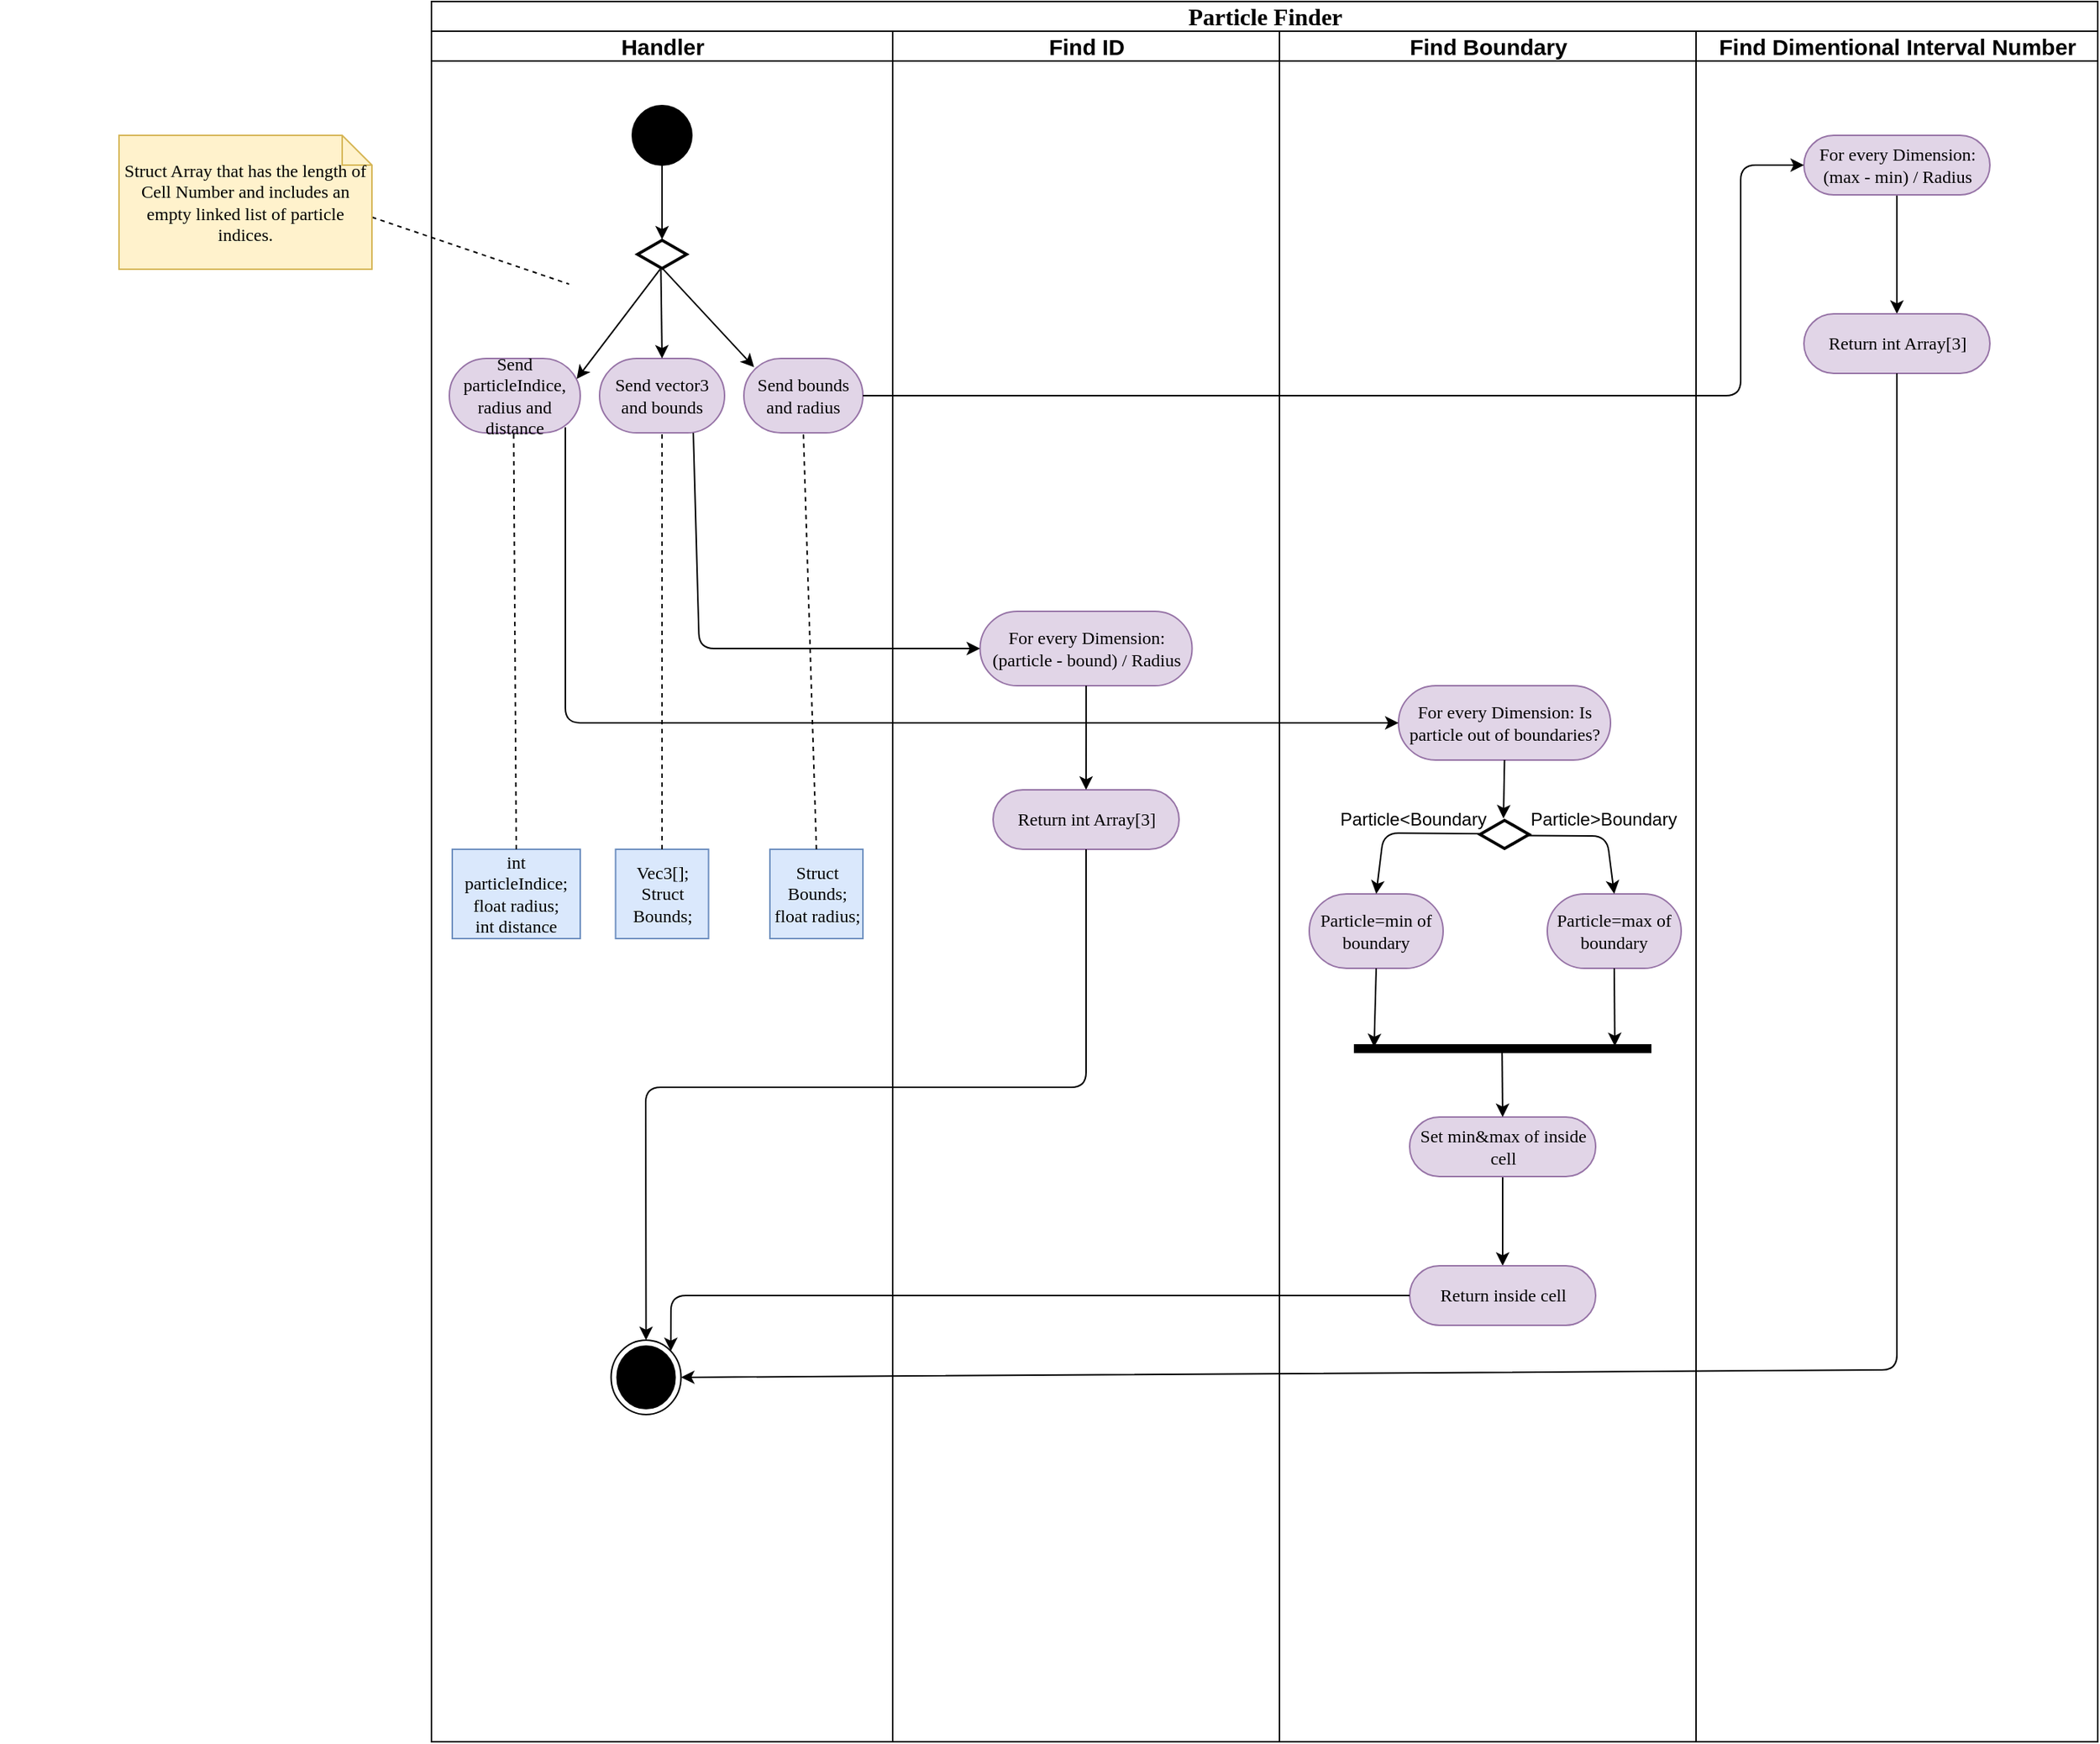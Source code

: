 <mxfile version="12.8.1" type="device"><diagram name="Page-1" id="0783ab3e-0a74-02c8-0abd-f7b4e66b4bec"><mxGraphModel dx="3220" dy="2288" grid="1" gridSize="10" guides="1" tooltips="1" connect="1" arrows="1" fold="1" page="1" pageScale="1" pageWidth="850" pageHeight="1100" background="#ffffff" math="0" shadow="0"><root><mxCell id="0"/><mxCell id="1" parent="0"/><mxCell id="iyxIDx-SKi2XZ2hmheYC-2" value="&lt;font style=&quot;font-size: 16px&quot;&gt;Particle Finder&lt;/font&gt;" style="swimlane;html=1;childLayout=stackLayout;startSize=20;rounded=0;shadow=0;comic=0;labelBackgroundColor=none;strokeWidth=1;fontFamily=Verdana;fontSize=14;align=center;" parent="1" vertex="1"><mxGeometry x="-480" y="-10" width="1120" height="1170" as="geometry"><mxRectangle x="40" y="20" width="60" height="20" as="alternateBounds"/></mxGeometry></mxCell><mxCell id="iyxIDx-SKi2XZ2hmheYC-3" value="&lt;font style=&quot;font-size: 15px;&quot;&gt;Handler&lt;/font&gt;" style="swimlane;html=1;startSize=20;fontSize=15;" parent="iyxIDx-SKi2XZ2hmheYC-2" vertex="1"><mxGeometry y="20" width="310" height="1150" as="geometry"/></mxCell><mxCell id="iyxIDx-SKi2XZ2hmheYC-128" value="" style="ellipse;whiteSpace=wrap;html=1;rounded=0;shadow=0;comic=0;labelBackgroundColor=none;strokeWidth=1;fillColor=#000000;fontFamily=Verdana;fontSize=12;align=center;" parent="iyxIDx-SKi2XZ2hmheYC-3" vertex="1"><mxGeometry x="135" y="50" width="40" height="40" as="geometry"/></mxCell><mxCell id="iyxIDx-SKi2XZ2hmheYC-131" value="Send vector3 and bounds" style="rounded=1;whiteSpace=wrap;html=1;shadow=0;comic=0;labelBackgroundColor=none;strokeWidth=1;fontFamily=Verdana;fontSize=12;align=center;arcSize=50;fillColor=#e1d5e7;strokeColor=#9673a6;" parent="iyxIDx-SKi2XZ2hmheYC-3" vertex="1"><mxGeometry x="113" y="220" width="84" height="50" as="geometry"/></mxCell><mxCell id="pmGwlJap9-wvX2rmIbSo-1" value="" style="endArrow=classic;html=1;entryX=0.5;entryY=0;entryDx=0;entryDy=0;exitX=0.5;exitY=1;exitDx=0;exitDy=0;entryPerimeter=0;" parent="iyxIDx-SKi2XZ2hmheYC-3" source="iyxIDx-SKi2XZ2hmheYC-128" target="oS_JaqvydWGipsdrDZeD-1" edge="1"><mxGeometry width="50" height="50" relative="1" as="geometry"><mxPoint x="-230" y="90" as="sourcePoint"/><mxPoint x="155" y="150.0" as="targetPoint"/></mxGeometry></mxCell><mxCell id="pmGwlJap9-wvX2rmIbSo-3" value="" style="endArrow=classic;html=1;entryX=0.5;entryY=0;entryDx=0;entryDy=0;exitX=0.476;exitY=1.021;exitDx=0;exitDy=0;exitPerimeter=0;" parent="iyxIDx-SKi2XZ2hmheYC-3" source="oS_JaqvydWGipsdrDZeD-1" target="iyxIDx-SKi2XZ2hmheYC-131" edge="1"><mxGeometry width="50" height="50" relative="1" as="geometry"><mxPoint x="155" y="190.0" as="sourcePoint"/><mxPoint x="154.5" y="390" as="targetPoint"/></mxGeometry></mxCell><mxCell id="ISfV-izhreMsqmVoo87C-3" value="" style="endArrow=none;dashed=1;html=1;entryX=0;entryY=0.5;entryDx=0;entryDy=0;exitX=0;exitY=0;exitDx=170;exitDy=55;exitPerimeter=0;" parent="iyxIDx-SKi2XZ2hmheYC-3" source="iyxIDx-SKi2XZ2hmheYC-134" edge="1"><mxGeometry width="50" height="50" relative="1" as="geometry"><mxPoint x="-30" y="210" as="sourcePoint"/><mxPoint x="92.5" y="170.0" as="targetPoint"/></mxGeometry></mxCell><mxCell id="oS_JaqvydWGipsdrDZeD-1" value="" style="html=1;whiteSpace=wrap;aspect=fixed;shape=isoRectangle;strokeWidth=2;" parent="iyxIDx-SKi2XZ2hmheYC-3" vertex="1"><mxGeometry x="138.5" y="140" width="33" height="20" as="geometry"/></mxCell><mxCell id="TWuFYtMVNlRYKTcZxqIx-48" value="Send particleIndice, radius and distance" style="rounded=1;whiteSpace=wrap;html=1;shadow=0;comic=0;labelBackgroundColor=none;strokeWidth=1;fontFamily=Verdana;fontSize=12;align=center;arcSize=50;fillColor=#e1d5e7;strokeColor=#9673a6;" vertex="1" parent="iyxIDx-SKi2XZ2hmheYC-3"><mxGeometry x="12" y="220" width="88" height="50" as="geometry"/></mxCell><mxCell id="TWuFYtMVNlRYKTcZxqIx-49" value="Send bounds and radius" style="rounded=1;whiteSpace=wrap;html=1;shadow=0;comic=0;labelBackgroundColor=none;strokeWidth=1;fontFamily=Verdana;fontSize=12;align=center;arcSize=50;fillColor=#e1d5e7;strokeColor=#9673a6;" vertex="1" parent="iyxIDx-SKi2XZ2hmheYC-3"><mxGeometry x="210" y="220" width="80" height="50" as="geometry"/></mxCell><mxCell id="TWuFYtMVNlRYKTcZxqIx-50" value="" style="endArrow=classic;html=1;entryX=0.086;entryY=0.117;entryDx=0;entryDy=0;exitX=0.497;exitY=0.952;exitDx=0;exitDy=0;exitPerimeter=0;entryPerimeter=0;" edge="1" parent="iyxIDx-SKi2XZ2hmheYC-3" source="oS_JaqvydWGipsdrDZeD-1" target="TWuFYtMVNlRYKTcZxqIx-49"><mxGeometry width="50" height="50" relative="1" as="geometry"><mxPoint x="165.208" y="180.42" as="sourcePoint"/><mxPoint x="166" y="230.0" as="targetPoint"/></mxGeometry></mxCell><mxCell id="TWuFYtMVNlRYKTcZxqIx-51" value="" style="endArrow=classic;html=1;entryX=0.973;entryY=0.274;entryDx=0;entryDy=0;exitX=0.471;exitY=0.979;exitDx=0;exitDy=0;exitPerimeter=0;entryPerimeter=0;" edge="1" parent="iyxIDx-SKi2XZ2hmheYC-3" source="oS_JaqvydWGipsdrDZeD-1" target="TWuFYtMVNlRYKTcZxqIx-48"><mxGeometry width="50" height="50" relative="1" as="geometry"><mxPoint x="165.208" y="180.42" as="sourcePoint"/><mxPoint x="166" y="230" as="targetPoint"/></mxGeometry></mxCell><mxCell id="iyxIDx-SKi2XZ2hmheYC-138" value="Vec3[];&lt;br&gt;Struct Bounds;" style="rounded=0;whiteSpace=wrap;html=1;shadow=0;comic=0;labelBackgroundColor=none;strokeWidth=1;fontFamily=Verdana;fontSize=12;align=center;arcSize=50;fillColor=#dae8fc;strokeColor=#6c8ebf;" parent="iyxIDx-SKi2XZ2hmheYC-3" vertex="1"><mxGeometry x="123.75" y="550" width="62.5" height="60" as="geometry"/></mxCell><mxCell id="oS_JaqvydWGipsdrDZeD-4" value="" style="endArrow=none;dashed=1;html=1;exitX=0.5;exitY=0;exitDx=0;exitDy=0;" parent="iyxIDx-SKi2XZ2hmheYC-3" source="iyxIDx-SKi2XZ2hmheYC-138" target="iyxIDx-SKi2XZ2hmheYC-131" edge="1"><mxGeometry width="50" height="50" relative="1" as="geometry"><mxPoint x="77.29" y="460.18" as="sourcePoint"/><mxPoint x="155" y="190.0" as="targetPoint"/></mxGeometry></mxCell><mxCell id="TWuFYtMVNlRYKTcZxqIx-52" value="Struct Bounds;&lt;br&gt;float radius;" style="rounded=0;whiteSpace=wrap;html=1;shadow=0;comic=0;labelBackgroundColor=none;strokeWidth=1;fontFamily=Verdana;fontSize=12;align=center;arcSize=50;fillColor=#dae8fc;strokeColor=#6c8ebf;" vertex="1" parent="iyxIDx-SKi2XZ2hmheYC-3"><mxGeometry x="227.5" y="550" width="62.5" height="60" as="geometry"/></mxCell><mxCell id="TWuFYtMVNlRYKTcZxqIx-53" value="" style="endArrow=none;dashed=1;html=1;exitX=0.5;exitY=0;exitDx=0;exitDy=0;" edge="1" parent="iyxIDx-SKi2XZ2hmheYC-3" source="TWuFYtMVNlRYKTcZxqIx-52"><mxGeometry width="50" height="50" relative="1" as="geometry"><mxPoint x="649.29" y="450.18" as="sourcePoint"/><mxPoint x="250" y="270" as="targetPoint"/></mxGeometry></mxCell><mxCell id="TWuFYtMVNlRYKTcZxqIx-54" value="int particleIndice;&lt;br&gt;float radius;&lt;br&gt;int distance" style="rounded=0;whiteSpace=wrap;html=1;shadow=0;comic=0;labelBackgroundColor=none;strokeWidth=1;fontFamily=Verdana;fontSize=12;align=center;arcSize=50;fillColor=#dae8fc;strokeColor=#6c8ebf;" vertex="1" parent="iyxIDx-SKi2XZ2hmheYC-3"><mxGeometry x="14" y="550" width="86" height="60" as="geometry"/></mxCell><mxCell id="TWuFYtMVNlRYKTcZxqIx-55" value="" style="endArrow=none;dashed=1;html=1;exitX=0.5;exitY=0;exitDx=0;exitDy=0;" edge="1" parent="iyxIDx-SKi2XZ2hmheYC-3" source="TWuFYtMVNlRYKTcZxqIx-54"><mxGeometry width="50" height="50" relative="1" as="geometry"><mxPoint x="934.54" y="440.18" as="sourcePoint"/><mxPoint x="55.25" y="270" as="targetPoint"/></mxGeometry></mxCell><mxCell id="TWuFYtMVNlRYKTcZxqIx-59" value="" style="ellipse;html=1;shape=endState;fillColor=#000000;strokeColor=#000000;" vertex="1" parent="iyxIDx-SKi2XZ2hmheYC-3"><mxGeometry x="120.75" y="880" width="47" height="50" as="geometry"/></mxCell><mxCell id="iyxIDx-SKi2XZ2hmheYC-12" value="&lt;font style=&quot;font-size: 15px&quot;&gt;Find ID&lt;/font&gt;" style="swimlane;html=1;startSize=20;" parent="iyxIDx-SKi2XZ2hmheYC-2" vertex="1"><mxGeometry x="310" y="20" width="260" height="1150" as="geometry"/></mxCell><mxCell id="TWuFYtMVNlRYKTcZxqIx-6" value="For every Dimension: (particle - bound) / Radius" style="rounded=1;whiteSpace=wrap;html=1;shadow=0;comic=0;labelBackgroundColor=none;strokeWidth=1;fontFamily=Verdana;fontSize=12;align=center;arcSize=50;fillColor=#e1d5e7;strokeColor=#9673a6;" vertex="1" parent="iyxIDx-SKi2XZ2hmheYC-12"><mxGeometry x="58.75" y="390" width="142.5" height="50" as="geometry"/></mxCell><mxCell id="TWuFYtMVNlRYKTcZxqIx-7" value="Return int Array[3]" style="rounded=1;whiteSpace=wrap;html=1;shadow=0;comic=0;labelBackgroundColor=none;strokeWidth=1;fontFamily=Verdana;fontSize=12;align=center;arcSize=50;fillColor=#e1d5e7;strokeColor=#9673a6;" vertex="1" parent="iyxIDx-SKi2XZ2hmheYC-12"><mxGeometry x="67.5" y="510" width="125" height="40" as="geometry"/></mxCell><mxCell id="TWuFYtMVNlRYKTcZxqIx-5" value="" style="edgeStyle=orthogonalEdgeStyle;rounded=0;orthogonalLoop=1;jettySize=auto;html=1;" edge="1" parent="iyxIDx-SKi2XZ2hmheYC-12" source="TWuFYtMVNlRYKTcZxqIx-6" target="TWuFYtMVNlRYKTcZxqIx-7"><mxGeometry relative="1" as="geometry"/></mxCell><mxCell id="oS_JaqvydWGipsdrDZeD-3" value="&lt;font style=&quot;font-size: 15px&quot;&gt;Find Boundary&lt;/font&gt;" style="swimlane;html=1;startSize=20;" parent="iyxIDx-SKi2XZ2hmheYC-2" vertex="1"><mxGeometry x="570" y="20" width="280" height="1150" as="geometry"/></mxCell><mxCell id="TWuFYtMVNlRYKTcZxqIx-65" value="For every Dimension: Is particle out of boundaries?" style="rounded=1;whiteSpace=wrap;html=1;shadow=0;comic=0;labelBackgroundColor=none;strokeWidth=1;fontFamily=Verdana;fontSize=12;align=center;arcSize=50;fillColor=#e1d5e7;strokeColor=#9673a6;" vertex="1" parent="oS_JaqvydWGipsdrDZeD-3"><mxGeometry x="80" y="440" width="142.5" height="50" as="geometry"/></mxCell><mxCell id="TWuFYtMVNlRYKTcZxqIx-66" value="" style="html=1;whiteSpace=wrap;aspect=fixed;shape=isoRectangle;strokeWidth=2;" vertex="1" parent="oS_JaqvydWGipsdrDZeD-3"><mxGeometry x="134.75" y="530" width="33" height="20" as="geometry"/></mxCell><mxCell id="TWuFYtMVNlRYKTcZxqIx-69" value="" style="endArrow=classic;html=1;entryX=0.478;entryY=-0.038;entryDx=0;entryDy=0;exitX=0.5;exitY=1;exitDx=0;exitDy=0;entryPerimeter=0;" edge="1" parent="oS_JaqvydWGipsdrDZeD-3" source="TWuFYtMVNlRYKTcZxqIx-65" target="TWuFYtMVNlRYKTcZxqIx-66"><mxGeometry width="50" height="50" relative="1" as="geometry"><mxPoint x="425" y="240.0" as="sourcePoint"/><mxPoint x="-392.25" y="915" as="targetPoint"/></mxGeometry></mxCell><mxCell id="TWuFYtMVNlRYKTcZxqIx-72" value="Particle&amp;lt;Boundary" style="text;html=1;strokeColor=none;fillColor=none;align=center;verticalAlign=middle;whiteSpace=wrap;rounded=0;" vertex="1" parent="oS_JaqvydWGipsdrDZeD-3"><mxGeometry x="40" y="520" width="100" height="20" as="geometry"/></mxCell><mxCell id="TWuFYtMVNlRYKTcZxqIx-73" value="Particle&amp;gt;Boundary" style="text;html=1;strokeColor=none;fillColor=none;align=center;verticalAlign=middle;whiteSpace=wrap;rounded=0;" vertex="1" parent="oS_JaqvydWGipsdrDZeD-3"><mxGeometry x="167.75" y="520" width="100" height="20" as="geometry"/></mxCell><mxCell id="TWuFYtMVNlRYKTcZxqIx-74" value="Particle=min of boundary" style="rounded=1;whiteSpace=wrap;html=1;shadow=0;comic=0;labelBackgroundColor=none;strokeWidth=1;fontFamily=Verdana;fontSize=12;align=center;arcSize=50;fillColor=#e1d5e7;strokeColor=#9673a6;" vertex="1" parent="oS_JaqvydWGipsdrDZeD-3"><mxGeometry x="20" y="580" width="90" height="50" as="geometry"/></mxCell><mxCell id="TWuFYtMVNlRYKTcZxqIx-70" value="" style="endArrow=classic;html=1;exitX=0.016;exitY=0.475;exitDx=0;exitDy=0;exitPerimeter=0;entryX=0.5;entryY=0;entryDx=0;entryDy=0;" edge="1" parent="oS_JaqvydWGipsdrDZeD-3" source="TWuFYtMVNlRYKTcZxqIx-66" target="TWuFYtMVNlRYKTcZxqIx-74"><mxGeometry width="50" height="50" relative="1" as="geometry"><mxPoint x="161.25" y="500" as="sourcePoint"/><mxPoint x="70" y="590" as="targetPoint"/><Array as="points"><mxPoint x="70" y="539"/></Array></mxGeometry></mxCell><mxCell id="TWuFYtMVNlRYKTcZxqIx-75" value="Particle=max of boundary" style="rounded=1;whiteSpace=wrap;html=1;shadow=0;comic=0;labelBackgroundColor=none;strokeWidth=1;fontFamily=Verdana;fontSize=12;align=center;arcSize=50;fillColor=#e1d5e7;strokeColor=#9673a6;" vertex="1" parent="oS_JaqvydWGipsdrDZeD-3"><mxGeometry x="180" y="580" width="90" height="50" as="geometry"/></mxCell><mxCell id="TWuFYtMVNlRYKTcZxqIx-71" value="" style="endArrow=classic;html=1;exitX=0.944;exitY=0.538;exitDx=0;exitDy=0;exitPerimeter=0;entryX=0.5;entryY=0;entryDx=0;entryDy=0;" edge="1" parent="oS_JaqvydWGipsdrDZeD-3" source="TWuFYtMVNlRYKTcZxqIx-66" target="TWuFYtMVNlRYKTcZxqIx-75"><mxGeometry width="50" height="50" relative="1" as="geometry"><mxPoint x="139.998" y="549.24" as="sourcePoint"/><mxPoint x="220" y="590" as="targetPoint"/><Array as="points"><mxPoint x="220" y="541"/></Array></mxGeometry></mxCell><mxCell id="oS_JaqvydWGipsdrDZeD-2" value="" style="line;strokeWidth=6;fillColor=none;align=left;verticalAlign=middle;spacingTop=-1;spacingLeft=3;spacingRight=3;rotatable=0;labelPosition=right;points=[];portConstraint=eastwest;fontSize=14;" parent="oS_JaqvydWGipsdrDZeD-3" vertex="1"><mxGeometry x="50" y="680" width="200" height="8" as="geometry"/></mxCell><mxCell id="TWuFYtMVNlRYKTcZxqIx-77" value="" style="endArrow=classic;html=1;entryX=0.068;entryY=0.375;entryDx=0;entryDy=0;exitX=0.5;exitY=1;exitDx=0;exitDy=0;entryPerimeter=0;" edge="1" parent="oS_JaqvydWGipsdrDZeD-3" source="TWuFYtMVNlRYKTcZxqIx-74" target="oS_JaqvydWGipsdrDZeD-2"><mxGeometry width="50" height="50" relative="1" as="geometry"><mxPoint x="65.36" y="630" as="sourcePoint"/><mxPoint x="64.634" y="669.24" as="targetPoint"/></mxGeometry></mxCell><mxCell id="TWuFYtMVNlRYKTcZxqIx-78" value="" style="endArrow=classic;html=1;entryX=0.877;entryY=0.292;entryDx=0;entryDy=0;exitX=0.5;exitY=1;exitDx=0;exitDy=0;entryPerimeter=0;" edge="1" parent="oS_JaqvydWGipsdrDZeD-3" source="TWuFYtMVNlRYKTcZxqIx-75" target="oS_JaqvydWGipsdrDZeD-2"><mxGeometry width="50" height="50" relative="1" as="geometry"><mxPoint x="75" y="640" as="sourcePoint"/><mxPoint x="71.34" y="694" as="targetPoint"/></mxGeometry></mxCell><mxCell id="TWuFYtMVNlRYKTcZxqIx-82" value="" style="edgeStyle=orthogonalEdgeStyle;rounded=0;orthogonalLoop=1;jettySize=auto;html=1;" edge="1" parent="oS_JaqvydWGipsdrDZeD-3" source="TWuFYtMVNlRYKTcZxqIx-81" target="TWuFYtMVNlRYKTcZxqIx-80"><mxGeometry relative="1" as="geometry"/></mxCell><mxCell id="TWuFYtMVNlRYKTcZxqIx-80" value="Return inside cell" style="rounded=1;whiteSpace=wrap;html=1;shadow=0;comic=0;labelBackgroundColor=none;strokeWidth=1;fontFamily=Verdana;fontSize=12;align=center;arcSize=50;fillColor=#e1d5e7;strokeColor=#9673a6;" vertex="1" parent="oS_JaqvydWGipsdrDZeD-3"><mxGeometry x="87.5" y="830" width="125" height="40" as="geometry"/></mxCell><mxCell id="TWuFYtMVNlRYKTcZxqIx-81" value="Set min&amp;amp;max of inside cell" style="rounded=1;whiteSpace=wrap;html=1;shadow=0;comic=0;labelBackgroundColor=none;strokeWidth=1;fontFamily=Verdana;fontSize=12;align=center;arcSize=50;fillColor=#e1d5e7;strokeColor=#9673a6;" vertex="1" parent="oS_JaqvydWGipsdrDZeD-3"><mxGeometry x="87.5" y="730" width="125" height="40" as="geometry"/></mxCell><mxCell id="TWuFYtMVNlRYKTcZxqIx-79" value="" style="endArrow=classic;html=1;exitX=0.498;exitY=0.476;exitDx=0;exitDy=0;exitPerimeter=0;entryX=0.5;entryY=0;entryDx=0;entryDy=0;" edge="1" parent="oS_JaqvydWGipsdrDZeD-3" source="oS_JaqvydWGipsdrDZeD-2" target="TWuFYtMVNlRYKTcZxqIx-81"><mxGeometry width="50" height="50" relative="1" as="geometry"><mxPoint x="75" y="640" as="sourcePoint"/><mxPoint x="144" y="730" as="targetPoint"/></mxGeometry></mxCell><mxCell id="TWuFYtMVNlRYKTcZxqIx-1" value="&lt;font style=&quot;font-size: 15px&quot;&gt;Find Dimentional Interval Number&lt;/font&gt;" style="swimlane;html=1;startSize=20;" vertex="1" parent="iyxIDx-SKi2XZ2hmheYC-2"><mxGeometry x="850" y="20" width="270" height="1150" as="geometry"/></mxCell><mxCell id="TWuFYtMVNlRYKTcZxqIx-4" value="" style="edgeStyle=orthogonalEdgeStyle;rounded=0;orthogonalLoop=1;jettySize=auto;html=1;" edge="1" parent="TWuFYtMVNlRYKTcZxqIx-1" source="TWuFYtMVNlRYKTcZxqIx-2" target="TWuFYtMVNlRYKTcZxqIx-3"><mxGeometry relative="1" as="geometry"/></mxCell><mxCell id="TWuFYtMVNlRYKTcZxqIx-2" value="For every Dimension: (max - min) / Radius" style="rounded=1;whiteSpace=wrap;html=1;shadow=0;comic=0;labelBackgroundColor=none;strokeWidth=1;fontFamily=Verdana;fontSize=12;align=center;arcSize=50;fillColor=#e1d5e7;strokeColor=#9673a6;" vertex="1" parent="TWuFYtMVNlRYKTcZxqIx-1"><mxGeometry x="72.5" y="70" width="125" height="40" as="geometry"/></mxCell><mxCell id="TWuFYtMVNlRYKTcZxqIx-3" value="Return int Array[3]" style="rounded=1;whiteSpace=wrap;html=1;shadow=0;comic=0;labelBackgroundColor=none;strokeWidth=1;fontFamily=Verdana;fontSize=12;align=center;arcSize=50;fillColor=#e1d5e7;strokeColor=#9673a6;" vertex="1" parent="TWuFYtMVNlRYKTcZxqIx-1"><mxGeometry x="72.5" y="190" width="125" height="40" as="geometry"/></mxCell><mxCell id="TWuFYtMVNlRYKTcZxqIx-57" value="" style="endArrow=classic;html=1;exitX=1;exitY=0.5;exitDx=0;exitDy=0;entryX=0;entryY=0.5;entryDx=0;entryDy=0;" edge="1" parent="iyxIDx-SKi2XZ2hmheYC-2" source="TWuFYtMVNlRYKTcZxqIx-49" target="TWuFYtMVNlRYKTcZxqIx-2"><mxGeometry width="50" height="50" relative="1" as="geometry"><mxPoint x="164.901" y="189.04" as="sourcePoint"/><mxPoint x="901.143" y="265" as="targetPoint"/><Array as="points"><mxPoint x="880" y="265"/><mxPoint x="880" y="110"/></Array></mxGeometry></mxCell><mxCell id="TWuFYtMVNlRYKTcZxqIx-58" value="" style="endArrow=classic;html=1;entryX=0;entryY=0.5;entryDx=0;entryDy=0;exitX=0.75;exitY=1;exitDx=0;exitDy=0;" edge="1" parent="iyxIDx-SKi2XZ2hmheYC-2" source="iyxIDx-SKi2XZ2hmheYC-131" target="TWuFYtMVNlRYKTcZxqIx-6"><mxGeometry width="50" height="50" relative="1" as="geometry"><mxPoint x="164.901" y="189.04" as="sourcePoint"/><mxPoint x="226.88" y="255.85" as="targetPoint"/><Array as="points"><mxPoint x="180" y="435"/></Array></mxGeometry></mxCell><mxCell id="TWuFYtMVNlRYKTcZxqIx-61" value="" style="endArrow=classic;html=1;entryX=0.5;entryY=0;entryDx=0;entryDy=0;exitX=0.5;exitY=1;exitDx=0;exitDy=0;" edge="1" parent="iyxIDx-SKi2XZ2hmheYC-2" source="TWuFYtMVNlRYKTcZxqIx-7" target="TWuFYtMVNlRYKTcZxqIx-59"><mxGeometry width="50" height="50" relative="1" as="geometry"><mxPoint x="186" y="300" as="sourcePoint"/><mxPoint x="378.75" y="445" as="targetPoint"/><Array as="points"><mxPoint x="440" y="730"/><mxPoint x="144" y="730"/></Array></mxGeometry></mxCell><mxCell id="TWuFYtMVNlRYKTcZxqIx-64" value="" style="endArrow=classic;html=1;entryX=1;entryY=0.5;entryDx=0;entryDy=0;exitX=0.5;exitY=1;exitDx=0;exitDy=0;" edge="1" parent="iyxIDx-SKi2XZ2hmheYC-2" source="TWuFYtMVNlRYKTcZxqIx-3" target="TWuFYtMVNlRYKTcZxqIx-59"><mxGeometry width="50" height="50" relative="1" as="geometry"><mxPoint x="450" y="580" as="sourcePoint"/><mxPoint x="154.25" y="910" as="targetPoint"/><Array as="points"><mxPoint x="985" y="920"/></Array></mxGeometry></mxCell><mxCell id="TWuFYtMVNlRYKTcZxqIx-62" value="" style="endArrow=classic;html=1;exitX=0.886;exitY=0.926;exitDx=0;exitDy=0;exitPerimeter=0;entryX=0;entryY=0.5;entryDx=0;entryDy=0;" edge="1" parent="iyxIDx-SKi2XZ2hmheYC-2" source="TWuFYtMVNlRYKTcZxqIx-48" target="TWuFYtMVNlRYKTcZxqIx-65"><mxGeometry width="50" height="50" relative="1" as="geometry"><mxPoint x="186" y="300" as="sourcePoint"/><mxPoint x="630" y="484.706" as="targetPoint"/><Array as="points"><mxPoint x="90" y="485"/></Array></mxGeometry></mxCell><mxCell id="TWuFYtMVNlRYKTcZxqIx-85" value="" style="endArrow=classic;html=1;entryX=1;entryY=0;entryDx=0;entryDy=0;exitX=0;exitY=0.5;exitDx=0;exitDy=0;" edge="1" parent="iyxIDx-SKi2XZ2hmheYC-2" source="TWuFYtMVNlRYKTcZxqIx-80" target="TWuFYtMVNlRYKTcZxqIx-59"><mxGeometry width="50" height="50" relative="1" as="geometry"><mxPoint x="450" y="910" as="sourcePoint"/><mxPoint x="500" y="860" as="targetPoint"/><Array as="points"><mxPoint x="161" y="870"/></Array></mxGeometry></mxCell><mxCell id="iyxIDx-SKi2XZ2hmheYC-140" value="" style="text;strokeColor=none;fillColor=none;align=left;verticalAlign=middle;spacingTop=-1;spacingLeft=4;spacingRight=4;rotatable=0;labelPosition=right;points=[];portConstraint=eastwest;" parent="1" vertex="1"><mxGeometry x="-770" y="1030" width="20" height="14" as="geometry"/></mxCell><mxCell id="iyxIDx-SKi2XZ2hmheYC-134" value="Struct Array that has the length of Cell Number and includes an empty linked list of particle indices." style="shape=note;whiteSpace=wrap;html=1;rounded=0;shadow=0;comic=0;labelBackgroundColor=none;strokeWidth=1;fontFamily=Verdana;fontSize=12;align=center;size=20;fillColor=#fff2cc;strokeColor=#d6b656;" parent="1" vertex="1"><mxGeometry x="-690" y="80" width="170" height="90" as="geometry"/></mxCell></root></mxGraphModel></diagram></mxfile>